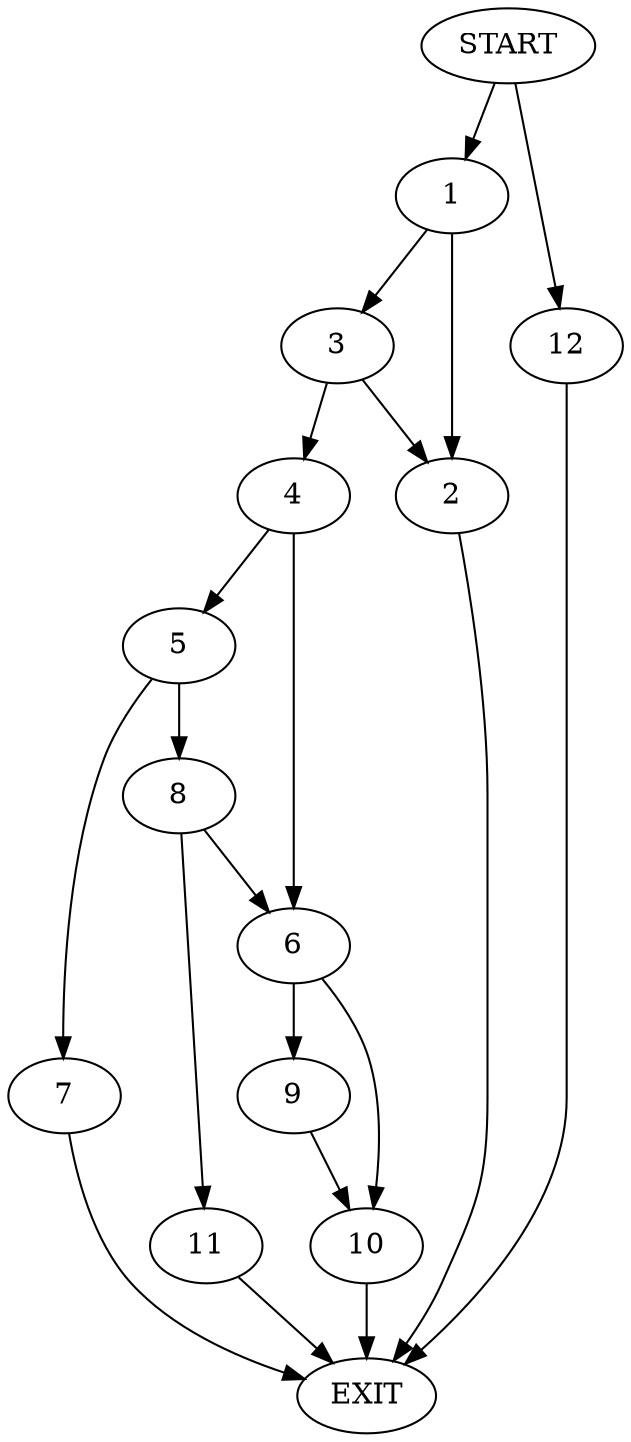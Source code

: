 digraph {
0 [label="START"]
13 [label="EXIT"]
0 -> 1
1 -> 2
1 -> 3
2 -> 13
3 -> 4
3 -> 2
4 -> 5
4 -> 6
5 -> 7
5 -> 8
6 -> 9
6 -> 10
7 -> 13
8 -> 6
8 -> 11
11 -> 13
9 -> 10
10 -> 13
0 -> 12
12 -> 13
}

